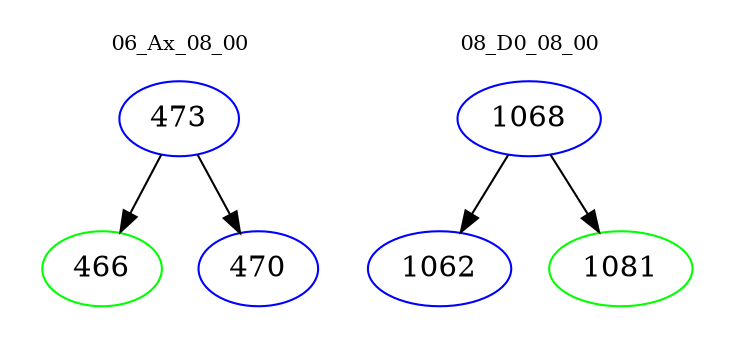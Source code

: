digraph{
subgraph cluster_0 {
color = white
label = "06_Ax_08_00";
fontsize=10;
T0_473 [label="473", color="blue"]
T0_473 -> T0_466 [color="black"]
T0_466 [label="466", color="green"]
T0_473 -> T0_470 [color="black"]
T0_470 [label="470", color="blue"]
}
subgraph cluster_1 {
color = white
label = "08_D0_08_00";
fontsize=10;
T1_1068 [label="1068", color="blue"]
T1_1068 -> T1_1062 [color="black"]
T1_1062 [label="1062", color="blue"]
T1_1068 -> T1_1081 [color="black"]
T1_1081 [label="1081", color="green"]
}
}
